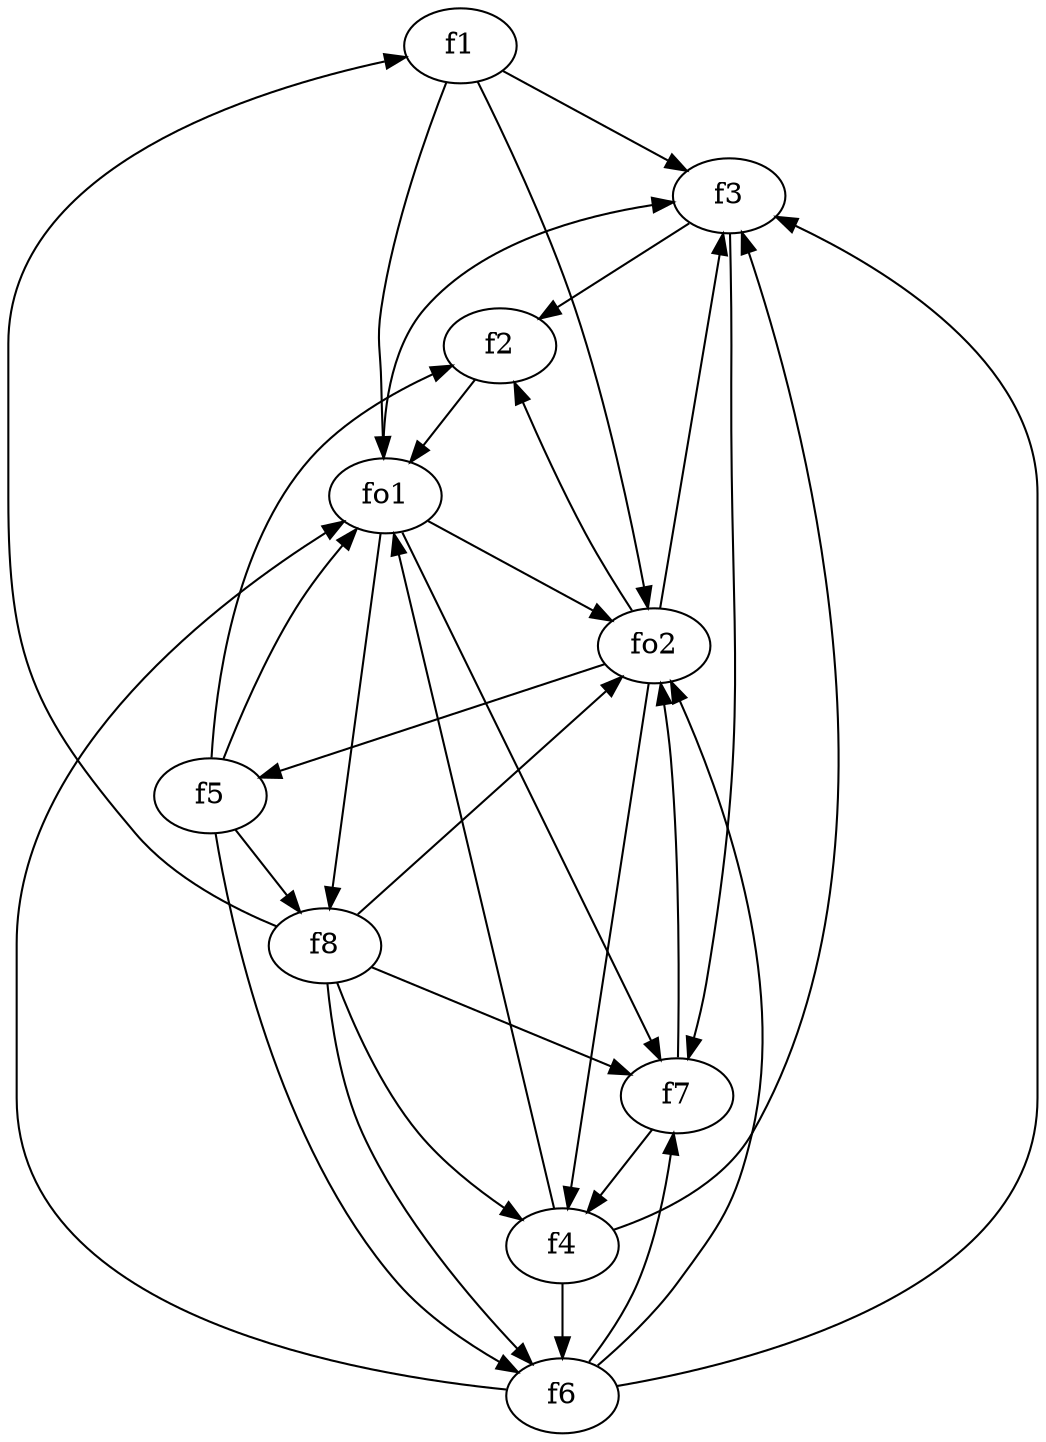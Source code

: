 strict digraph  {
f1;
f2;
f3;
f4;
f5;
f6;
f7;
f8;
fo1;
fo2;
f1 -> fo2  [weight=2];
f1 -> f3  [weight=2];
f1 -> fo1  [weight=2];
f2 -> fo1  [weight=2];
f3 -> f2  [weight=2];
f3 -> f7  [weight=2];
f4 -> f6  [weight=2];
f4 -> f3  [weight=2];
f4 -> fo1  [weight=2];
f5 -> f6  [weight=2];
f5 -> f8  [weight=2];
f5 -> fo1  [weight=2];
f5 -> f2  [weight=2];
f6 -> fo1  [weight=2];
f6 -> f3  [weight=2];
f6 -> f7  [weight=2];
f6 -> fo2  [weight=2];
f7 -> fo2  [weight=2];
f7 -> f4  [weight=2];
f8 -> f7  [weight=2];
f8 -> f4  [weight=2];
f8 -> fo2  [weight=2];
f8 -> f6  [weight=2];
f8 -> f1  [weight=2];
fo1 -> fo2  [weight=2];
fo1 -> f7  [weight=2];
fo1 -> f8  [weight=2];
fo1 -> f3  [weight=2];
fo2 -> f4  [weight=2];
fo2 -> f3  [weight=2];
fo2 -> f5  [weight=2];
fo2 -> f2  [weight=2];
}
